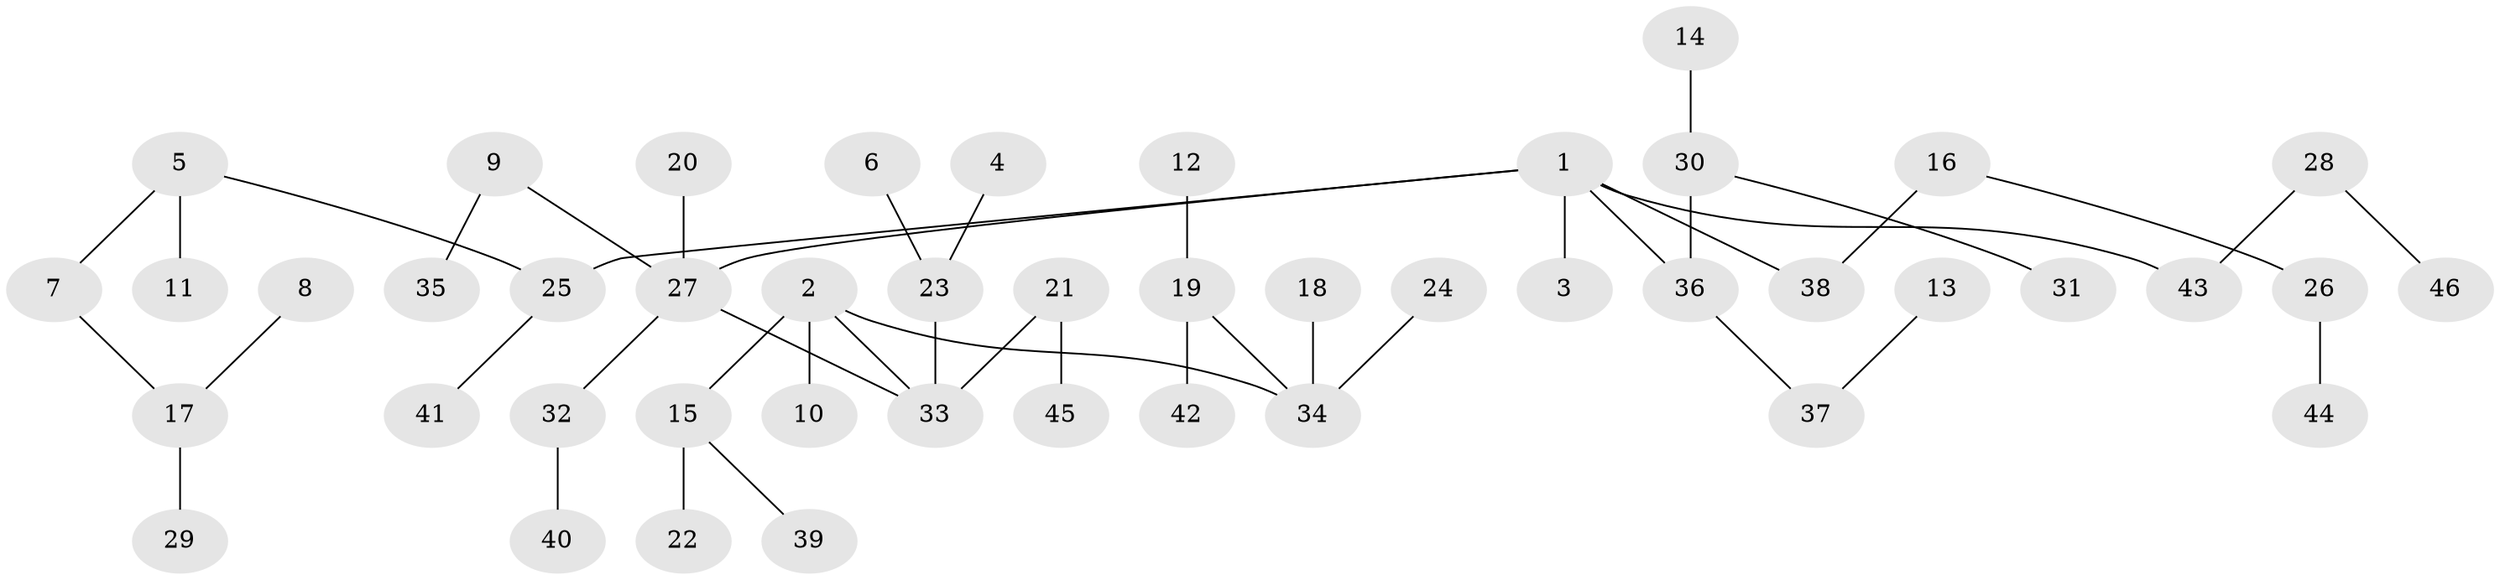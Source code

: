 // original degree distribution, {5: 0.03260869565217391, 3: 0.15217391304347827, 6: 0.021739130434782608, 2: 0.2717391304347826, 1: 0.4673913043478261, 4: 0.05434782608695652}
// Generated by graph-tools (version 1.1) at 2025/26/03/09/25 03:26:29]
// undirected, 46 vertices, 45 edges
graph export_dot {
graph [start="1"]
  node [color=gray90,style=filled];
  1;
  2;
  3;
  4;
  5;
  6;
  7;
  8;
  9;
  10;
  11;
  12;
  13;
  14;
  15;
  16;
  17;
  18;
  19;
  20;
  21;
  22;
  23;
  24;
  25;
  26;
  27;
  28;
  29;
  30;
  31;
  32;
  33;
  34;
  35;
  36;
  37;
  38;
  39;
  40;
  41;
  42;
  43;
  44;
  45;
  46;
  1 -- 3 [weight=1.0];
  1 -- 25 [weight=1.0];
  1 -- 27 [weight=1.0];
  1 -- 36 [weight=1.0];
  1 -- 38 [weight=1.0];
  1 -- 43 [weight=1.0];
  2 -- 10 [weight=1.0];
  2 -- 15 [weight=1.0];
  2 -- 33 [weight=1.0];
  2 -- 34 [weight=1.0];
  4 -- 23 [weight=1.0];
  5 -- 7 [weight=1.0];
  5 -- 11 [weight=1.0];
  5 -- 25 [weight=1.0];
  6 -- 23 [weight=1.0];
  7 -- 17 [weight=1.0];
  8 -- 17 [weight=1.0];
  9 -- 27 [weight=1.0];
  9 -- 35 [weight=1.0];
  12 -- 19 [weight=1.0];
  13 -- 37 [weight=1.0];
  14 -- 30 [weight=1.0];
  15 -- 22 [weight=1.0];
  15 -- 39 [weight=1.0];
  16 -- 26 [weight=1.0];
  16 -- 38 [weight=1.0];
  17 -- 29 [weight=1.0];
  18 -- 34 [weight=1.0];
  19 -- 34 [weight=1.0];
  19 -- 42 [weight=1.0];
  20 -- 27 [weight=1.0];
  21 -- 33 [weight=1.0];
  21 -- 45 [weight=1.0];
  23 -- 33 [weight=1.0];
  24 -- 34 [weight=1.0];
  25 -- 41 [weight=1.0];
  26 -- 44 [weight=1.0];
  27 -- 32 [weight=1.0];
  27 -- 33 [weight=1.0];
  28 -- 43 [weight=1.0];
  28 -- 46 [weight=1.0];
  30 -- 31 [weight=1.0];
  30 -- 36 [weight=1.0];
  32 -- 40 [weight=1.0];
  36 -- 37 [weight=1.0];
}
